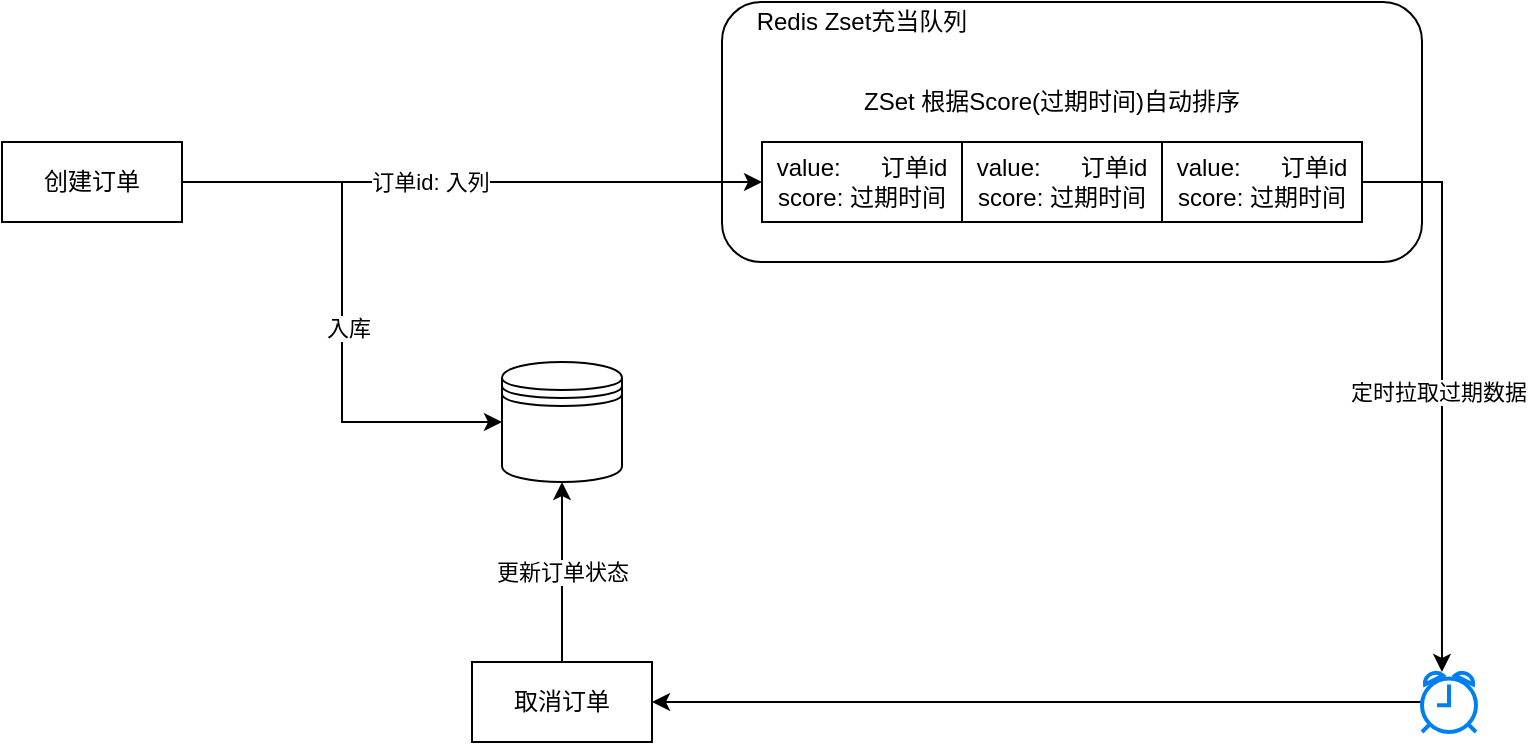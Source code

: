 <mxfile version="14.7.3" type="github">
  <diagram id="49DJHK_sfRtJ8FkK0kUr" name="第 1 页">
    <mxGraphModel dx="1022" dy="469" grid="1" gridSize="10" guides="1" tooltips="1" connect="1" arrows="1" fold="1" page="1" pageScale="1" pageWidth="827" pageHeight="1169" math="0" shadow="0">
      <root>
        <mxCell id="0" />
        <mxCell id="1" parent="0" />
        <mxCell id="bWEV2Phgljny12hrbtM5-24" value="" style="rounded=1;whiteSpace=wrap;html=1;" vertex="1" parent="1">
          <mxGeometry x="380" y="110" width="350" height="130" as="geometry" />
        </mxCell>
        <mxCell id="bWEV2Phgljny12hrbtM5-2" value="value:&amp;nbsp; &amp;nbsp; &amp;nbsp; 订单id&lt;br&gt;score: 过期时间" style="rounded=0;whiteSpace=wrap;html=1;" vertex="1" parent="1">
          <mxGeometry x="400" y="180" width="100" height="40" as="geometry" />
        </mxCell>
        <mxCell id="bWEV2Phgljny12hrbtM5-10" style="edgeStyle=orthogonalEdgeStyle;rounded=0;orthogonalLoop=1;jettySize=auto;html=1;exitX=1;exitY=0.5;exitDx=0;exitDy=0;entryX=0;entryY=0.5;entryDx=0;entryDy=0;" edge="1" parent="1" source="bWEV2Phgljny12hrbtM5-8" target="bWEV2Phgljny12hrbtM5-2">
          <mxGeometry relative="1" as="geometry" />
        </mxCell>
        <mxCell id="bWEV2Phgljny12hrbtM5-11" value="订单id: 入列" style="edgeLabel;html=1;align=center;verticalAlign=middle;resizable=0;points=[];" vertex="1" connectable="0" parent="bWEV2Phgljny12hrbtM5-10">
          <mxGeometry x="-0.147" relative="1" as="geometry">
            <mxPoint as="offset" />
          </mxGeometry>
        </mxCell>
        <mxCell id="bWEV2Phgljny12hrbtM5-13" style="edgeStyle=orthogonalEdgeStyle;rounded=0;orthogonalLoop=1;jettySize=auto;html=1;entryX=0;entryY=0.5;entryDx=0;entryDy=0;" edge="1" parent="1" source="bWEV2Phgljny12hrbtM5-8" target="bWEV2Phgljny12hrbtM5-12">
          <mxGeometry relative="1" as="geometry" />
        </mxCell>
        <mxCell id="bWEV2Phgljny12hrbtM5-14" value="入库" style="edgeLabel;html=1;align=center;verticalAlign=middle;resizable=0;points=[];" vertex="1" connectable="0" parent="bWEV2Phgljny12hrbtM5-13">
          <mxGeometry x="0.088" y="3" relative="1" as="geometry">
            <mxPoint as="offset" />
          </mxGeometry>
        </mxCell>
        <mxCell id="bWEV2Phgljny12hrbtM5-8" value="创建订单" style="rounded=0;whiteSpace=wrap;html=1;" vertex="1" parent="1">
          <mxGeometry x="20" y="180" width="90" height="40" as="geometry" />
        </mxCell>
        <mxCell id="bWEV2Phgljny12hrbtM5-12" value="" style="shape=datastore;whiteSpace=wrap;html=1;" vertex="1" parent="1">
          <mxGeometry x="270" y="290" width="60" height="60" as="geometry" />
        </mxCell>
        <mxCell id="bWEV2Phgljny12hrbtM5-15" value="value:&amp;nbsp; &amp;nbsp; &amp;nbsp; 订单id&lt;br&gt;score: 过期时间" style="rounded=0;whiteSpace=wrap;html=1;" vertex="1" parent="1">
          <mxGeometry x="500" y="180" width="100" height="40" as="geometry" />
        </mxCell>
        <mxCell id="bWEV2Phgljny12hrbtM5-19" style="edgeStyle=orthogonalEdgeStyle;rounded=0;orthogonalLoop=1;jettySize=auto;html=1;entryX=0.37;entryY=0;entryDx=0;entryDy=0;entryPerimeter=0;" edge="1" parent="1" source="bWEV2Phgljny12hrbtM5-16" target="bWEV2Phgljny12hrbtM5-18">
          <mxGeometry relative="1" as="geometry" />
        </mxCell>
        <mxCell id="bWEV2Phgljny12hrbtM5-20" value="定时拉取过期数据" style="edgeLabel;html=1;align=center;verticalAlign=middle;resizable=0;points=[];" vertex="1" connectable="0" parent="bWEV2Phgljny12hrbtM5-19">
          <mxGeometry x="0.015" y="-2" relative="1" as="geometry">
            <mxPoint as="offset" />
          </mxGeometry>
        </mxCell>
        <mxCell id="bWEV2Phgljny12hrbtM5-16" value="value:&amp;nbsp; &amp;nbsp; &amp;nbsp; 订单id&lt;br&gt;score: 过期时间" style="rounded=0;whiteSpace=wrap;html=1;" vertex="1" parent="1">
          <mxGeometry x="600" y="180" width="100" height="40" as="geometry" />
        </mxCell>
        <mxCell id="bWEV2Phgljny12hrbtM5-22" value="更新订单状态" style="edgeStyle=orthogonalEdgeStyle;rounded=0;orthogonalLoop=1;jettySize=auto;html=1;entryX=0.5;entryY=1;entryDx=0;entryDy=0;" edge="1" parent="1" source="bWEV2Phgljny12hrbtM5-17" target="bWEV2Phgljny12hrbtM5-12">
          <mxGeometry relative="1" as="geometry" />
        </mxCell>
        <mxCell id="bWEV2Phgljny12hrbtM5-17" value="取消订单" style="rounded=0;whiteSpace=wrap;html=1;" vertex="1" parent="1">
          <mxGeometry x="255" y="440" width="90" height="40" as="geometry" />
        </mxCell>
        <mxCell id="bWEV2Phgljny12hrbtM5-21" style="edgeStyle=orthogonalEdgeStyle;rounded=0;orthogonalLoop=1;jettySize=auto;html=1;entryX=1;entryY=0.5;entryDx=0;entryDy=0;" edge="1" parent="1" source="bWEV2Phgljny12hrbtM5-18" target="bWEV2Phgljny12hrbtM5-17">
          <mxGeometry relative="1" as="geometry" />
        </mxCell>
        <mxCell id="bWEV2Phgljny12hrbtM5-18" value="" style="html=1;verticalLabelPosition=bottom;align=center;labelBackgroundColor=#ffffff;verticalAlign=top;strokeWidth=2;strokeColor=#0080F0;shadow=0;dashed=0;shape=mxgraph.ios7.icons.alarm_clock;" vertex="1" parent="1">
          <mxGeometry x="730" y="445" width="27" height="30" as="geometry" />
        </mxCell>
        <mxCell id="bWEV2Phgljny12hrbtM5-23" value="ZSet 根据Score(过期时间)自动排序" style="text;html=1;strokeColor=none;fillColor=none;align=center;verticalAlign=middle;whiteSpace=wrap;rounded=0;" vertex="1" parent="1">
          <mxGeometry x="440" y="150" width="210" height="20" as="geometry" />
        </mxCell>
        <mxCell id="bWEV2Phgljny12hrbtM5-25" value="Redis Zset充当队列" style="text;html=1;strokeColor=none;fillColor=none;align=center;verticalAlign=middle;whiteSpace=wrap;rounded=0;" vertex="1" parent="1">
          <mxGeometry x="387" y="110" width="126" height="20" as="geometry" />
        </mxCell>
      </root>
    </mxGraphModel>
  </diagram>
</mxfile>
